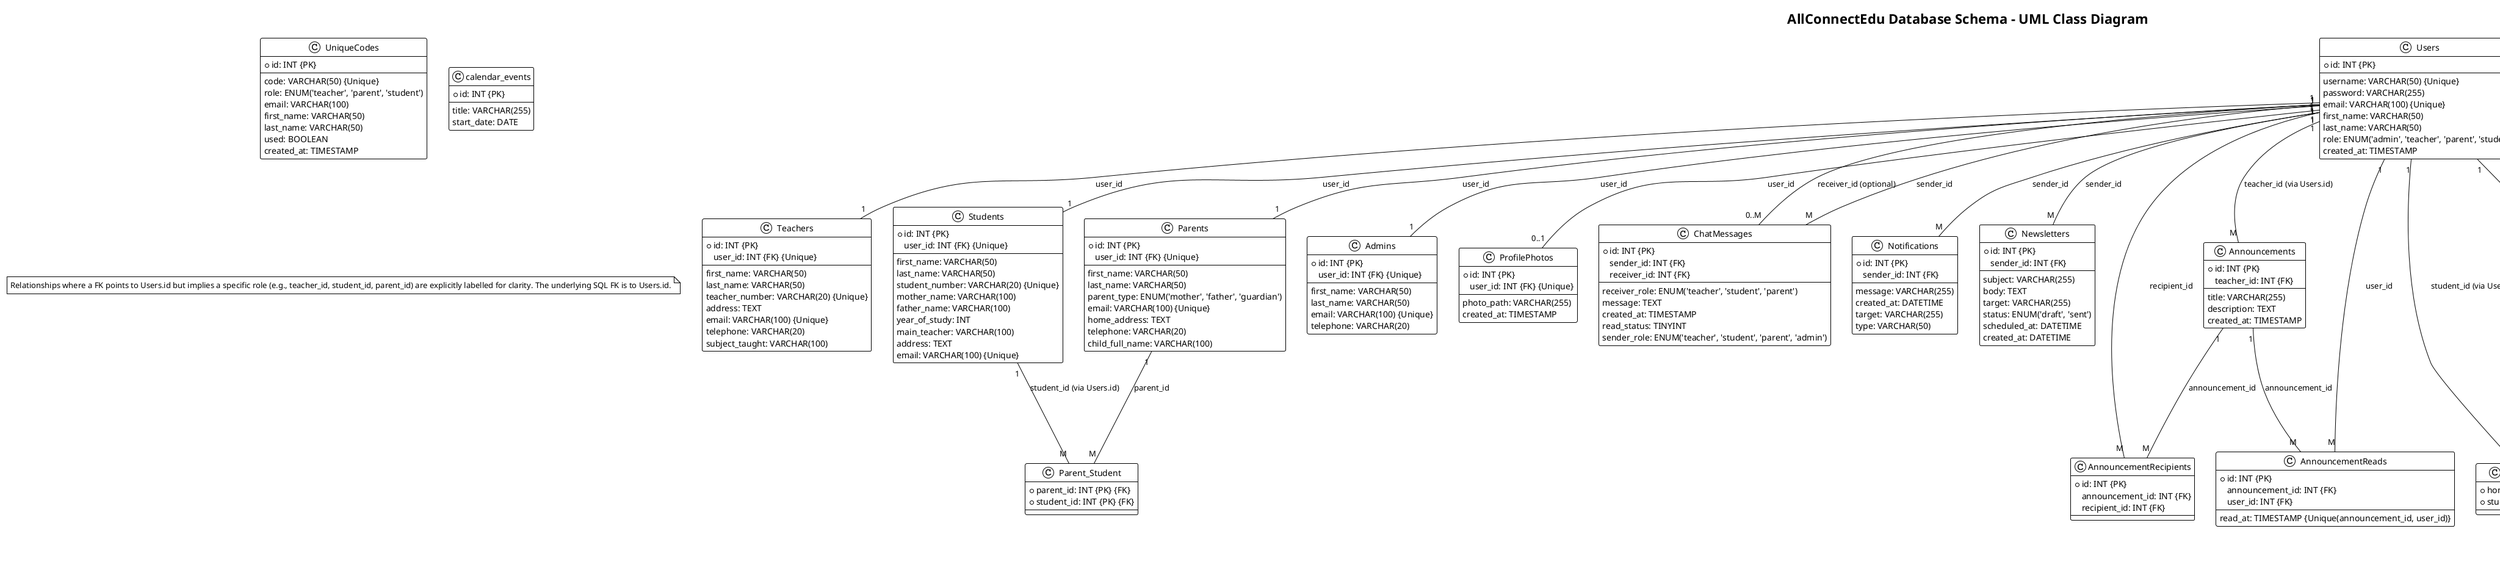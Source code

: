 @startuml AllconnectEdu 
!theme plain

' Optional: Set a title for your diagram
title AllConnectEdu Database Schema - UML Class Diagram

' ---------------------------------------
' Core User Management Tables
' ---------------------------------------
class Users {
  + id: INT {PK}
  --
  username: VARCHAR(50) {Unique}
  password: VARCHAR(255)
  email: VARCHAR(100) {Unique}
  first_name: VARCHAR(50)
  last_name: VARCHAR(50)
  role: ENUM('admin', 'teacher', 'parent', 'student')
  created_at: TIMESTAMP
}

class Teachers {
  + id: INT {PK}
  user_id: INT {FK} {Unique}
  --
  first_name: VARCHAR(50)
  last_name: VARCHAR(50)
  teacher_number: VARCHAR(20) {Unique}
  address: TEXT
  email: VARCHAR(100) {Unique}
  telephone: VARCHAR(20)
  subject_taught: VARCHAR(100)
}

class Parents {
  + id: INT {PK}
  user_id: INT {FK} {Unique}
  --
  first_name: VARCHAR(50)
  last_name: VARCHAR(50)
  parent_type: ENUM('mother', 'father', 'guardian')
  email: VARCHAR(100) {Unique}
  home_address: TEXT
  telephone: VARCHAR(20)
  child_full_name: VARCHAR(100)
}

class Students {
  + id: INT {PK}
  user_id: INT {FK} {Unique}
  --
  first_name: VARCHAR(50)
  last_name: VARCHAR(50)
  student_number: VARCHAR(20) {Unique}
  mother_name: VARCHAR(100)
  father_name: VARCHAR(100)
  year_of_study: INT
  main_teacher: VARCHAR(100)
  address: TEXT
  email: VARCHAR(100) {Unique}
}

class Admins {
  + id: INT {PK}
  user_id: INT {FK} {Unique}
  --
  first_name: VARCHAR(50)
  last_name: VARCHAR(50)
  email: VARCHAR(100) {Unique}
  telephone: VARCHAR(20)
}

class UniqueCodes {
  + id: INT {PK}
  --
  code: VARCHAR(50) {Unique}
  role: ENUM('teacher', 'parent', 'student')
  email: VARCHAR(100)
  first_name: VARCHAR(50)
  last_name: VARCHAR(50)
  used: BOOLEAN
  created_at: TIMESTAMP
}

class ProfilePhotos {
  + id: INT {PK}
  user_id: INT {FK} {Unique}
  --
  photo_path: VARCHAR(255)
  created_at: TIMESTAMP
}

' ---------------------------------------
' User Relations (Inheritance/Composition)
' ---------------------------------------
Users "1" -- "1" Teachers : user_id
Users "1" -- "1" Parents : user_id
Users "1" -- "1" Students : user_id
Users "1" -- "1" Admins : user_id
Users "1" -- "0..1" ProfilePhotos : user_id

' ---------------------------------------
' Parent-Student Association
' ---------------------------------------
class Parent_Student {
  + parent_id: INT {PK} {FK}
  + student_id: INT {PK} {FK}
}

Parents "1" -- "M" Parent_Student : parent_id
Students "1" -- "M" Parent_Student : student_id (via Users.id)

' ---------------------------------------
' Communication Tables
' ---------------------------------------
class ChatMessages {
  + id: INT {PK}
  sender_id: INT {FK}
  receiver_id: INT {FK}
  --
  receiver_role: ENUM('teacher', 'student', 'parent')
  message: TEXT
  created_at: TIMESTAMP
  read_status: TINYINT
  sender_role: ENUM('teacher', 'student', 'parent', 'admin')
}

class Notifications {
  + id: INT {PK}
  sender_id: INT {FK}
  --
  message: VARCHAR(255)
  created_at: DATETIME
  target: VARCHAR(255)
  type: VARCHAR(50)
}

class Newsletters {
  + id: INT {PK}
  sender_id: INT {FK}
  --
  subject: VARCHAR(255)
  body: TEXT
  target: VARCHAR(255)
  status: ENUM('draft', 'sent')
  scheduled_at: DATETIME
  created_at: DATETIME
}

class Announcements {
  + id: INT {PK}
  teacher_id: INT {FK}
  --
  title: VARCHAR(255)
  description: TEXT
  created_at: TIMESTAMP
}

class AnnouncementRecipients {
  + id: INT {PK}
  announcement_id: INT {FK}
  recipient_id: INT {FK}
}

class AnnouncementReads {
  + id: INT {PK}
  announcement_id: INT {FK}
  user_id: INT {FK}
  --
  read_at: TIMESTAMP {Unique(announcement_id, user_id)}
}

' ---------------------------------------
' Communication Relationships
' ---------------------------------------
Users "1" -- "M" ChatMessages : sender_id
Users "1" -- "0..M" ChatMessages : receiver_id (optional)
Users "1" -- "M" Notifications : sender_id
Users "1" -- "M" Newsletters : sender_id
Users "1" -- "M" Announcements : teacher_id (via Users.id)

Announcements "1" -- "M" AnnouncementRecipients : announcement_id
Users "1" -- "M" AnnouncementRecipients : recipient_id
Announcements "1" -- "M" AnnouncementReads : announcement_id
Users "1" -- "M" AnnouncementReads : user_id

' ---------------------------------------
' Academic Management Tables
' ---------------------------------------
class Homework {
  + id: INT {PK}
  teacher_id: INT {FK}
  --
  title: VARCHAR(255)
  description: TEXT
  due_date: DATE
  attachment_path: VARCHAR(255)
  subject: VARCHAR(255)
  total_questions: INT
  created_at: TIMESTAMP
}

class Homework_Students {
  + homework_id: INT {PK} {FK}
  + student_id: INT {PK} {FK}
}

class Submitted_Homework {
  + id: INT {PK}
  homework_id: INT {FK}
  student_id: INT {FK}
  --
  submission_content: TEXT
  submission_date: TIMESTAMP
  submission_attachment: VARCHAR(255)
  status: ENUM('pending', 'reviewed', 'rejected')
  correct_answers: INT
  percentage: DECIMAL(5,2)
  feedback: TEXT
  corrected_submission: TEXT
}

class Assessments {
  + id: INT {PK}
  teacher_id: INT {FK}
  --
  title: VARCHAR(255)
  description: TEXT
  due_date: DATE
  attachment: VARCHAR(255)
  subject: VARCHAR(255)
  created_at: TIMESTAMP
}

class Assessment_Students {
  + assessment_id: INT {PK} {FK}
  + student_id: INT {PK} {FK}
}

class Submitted_Assessments {
  + id: INT {PK}
  assessment_id: INT {FK}
  student_id: INT {FK}
  --
  submission_content: TEXT
  submission_date: TIMESTAMP
  submission_attachment: VARCHAR(255)
  status: ENUM('pending', 'reviewed', 'rejected')
  grade: VARCHAR(10)
  feedback: TEXT
}

class Grades {
  + id: INT {PK}
  student_id: INT {FK}
  teacher_id: INT {FK}
  --
  subject: VARCHAR(100)
  grade: DECIMAL(5,2)
  feedback: TEXT
  created_at: TIMESTAMP
}

class Attendance {
  + id: INT {PK}
  student_id: INT {FK}
  recorded_by: INT {FK}
  --
  date: DATE
  status: ENUM('present', 'absent', 'excused')
  created_at: TIMESTAMP
}

' ---------------------------------------
' Academic Management Relationships
' ---------------------------------------
Users "1" -- "M" Homework : teacher_id (via Users.id)
Homework "1" -- "M" Homework_Students : homework_id
Users "1" -- "M" Homework_Students : student_id (via Users.id)
Homework "1" -- "M" Submitted_Homework : homework_id
Users "1" -- "M" Submitted_Homework : student_id (via Users.id)

Users "1" -- "M" Assessments : teacher_id (via Users.id)
Assessments "1" -- "M" Assessment_Students : assessment_id
Users "1" -- "M" Assessment_Students : student_id (via Users.id)
Assessments "1" -- "M" Submitted_Assessments : assessment_id
Users "1" -- "M" Submitted_Assessments : student_id (via Users.id)

Users "1" -- "M" Grades : student_id (via Users.id)
Users "1" -- "M" Grades : teacher_id (via Users.id)
Users "1" -- "M" Attendance : student_id (via Users.id)
Users "1" -- "M" Attendance : recorded_by (via Users.id)

' ---------------------------------------
' Scheduling Tables
' ---------------------------------------
class AppointmentSlots {
  + id: INT {PK}
  teacher_id: INT {FK}
  --
  date: DATE
  time: TIME
  type: ENUM('online', 'in-person')
  created_at: TIMESTAMP
}

class BookedSlots {
  + id: INT {PK}
  slot_id: INT {FK}
  parent_id: INT {FK}
  student_id: INT {FK}
  --
  booked_at: TIMESTAMP
}

class calendar_events {
  + id: INT {PK}
  --
  title: VARCHAR(255)
  start_date: DATE
}

' ---------------------------------------
' Scheduling Relationships
' ---------------------------------------
Users "1" -- "M" AppointmentSlots : teacher_id (via Users.id)
AppointmentSlots "1" -- "M" BookedSlots : slot_id
Users "1" -- "M" BookedSlots : parent_id (via Users.id)
Users "1" -- "M" BookedSlots : student_id (via Users.id)

' Notes about implicit FKs where role is inferred from Users.id:
note "Relationships where a FK points to Users.id but implies a specific role (e.g., teacher_id, student_id, parent_id) are explicitly labelled for clarity. The underlying SQL FK is to Users.id." as N1
' N1 -- Users

@enduml